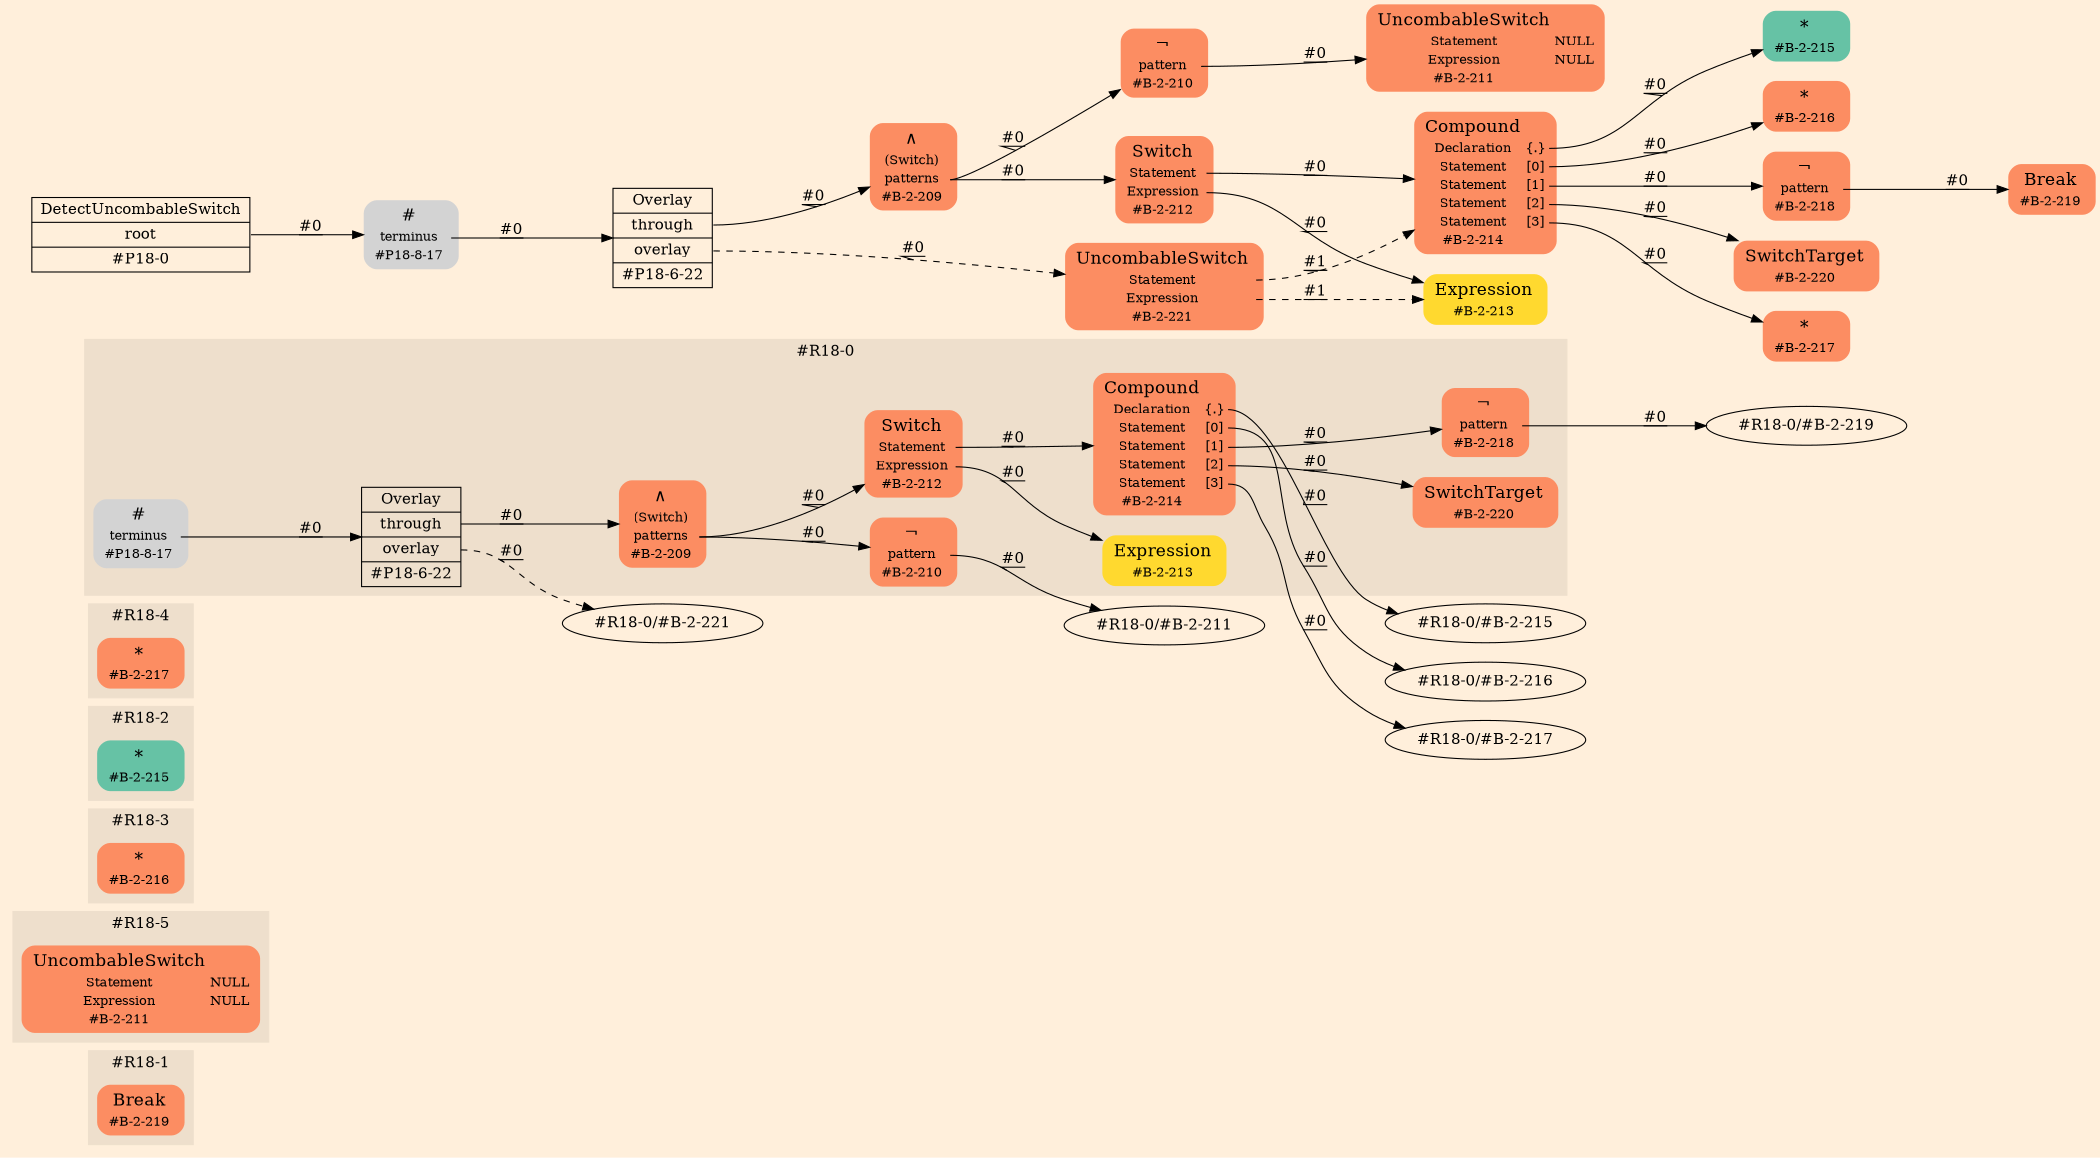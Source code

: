 digraph Inferno {
graph [
rankdir = "LR"
ranksep = 1.0
size = "14,20"
bgcolor = antiquewhite1
color = black
fontcolor = black
];
node [
];
subgraph "cluster#R18-1" {
label = "#R18-1"
style = "filled"
color = antiquewhite2
"#R18-1/#B-2-219" [
shape = "plaintext"
fillcolor = "/set28/2"
label = <<TABLE BORDER="0" CELLBORDER="0" CELLSPACING="0">
 <TR>
  <TD><FONT POINT-SIZE="16.0">Break</FONT></TD>
  <TD></TD>
 </TR>
 <TR>
  <TD>#B-2-219</TD>
  <TD PORT="port0"></TD>
 </TR>
</TABLE>>
style = "rounded,filled"
fontsize = "12"
];
}
subgraph "cluster#R18-5" {
label = "#R18-5"
style = "filled"
color = antiquewhite2
"#R18-5/#B-2-211" [
shape = "plaintext"
fillcolor = "/set28/2"
label = <<TABLE BORDER="0" CELLBORDER="0" CELLSPACING="0">
 <TR>
  <TD><FONT POINT-SIZE="16.0">UncombableSwitch</FONT></TD>
  <TD></TD>
 </TR>
 <TR>
  <TD>Statement</TD>
  <TD PORT="port0">NULL</TD>
 </TR>
 <TR>
  <TD>Expression</TD>
  <TD PORT="port1">NULL</TD>
 </TR>
 <TR>
  <TD>#B-2-211</TD>
  <TD PORT="port2"></TD>
 </TR>
</TABLE>>
style = "rounded,filled"
fontsize = "12"
];
}
subgraph "cluster#R18-3" {
label = "#R18-3"
style = "filled"
color = antiquewhite2
"#R18-3/#B-2-216" [
shape = "plaintext"
fillcolor = "/set28/2"
label = <<TABLE BORDER="0" CELLBORDER="0" CELLSPACING="0">
 <TR>
  <TD><FONT POINT-SIZE="16.0">*</FONT></TD>
  <TD></TD>
 </TR>
 <TR>
  <TD>#B-2-216</TD>
  <TD PORT="port0"></TD>
 </TR>
</TABLE>>
style = "rounded,filled"
fontsize = "12"
];
}
subgraph "cluster#R18-2" {
label = "#R18-2"
style = "filled"
color = antiquewhite2
"#R18-2/#B-2-215" [
shape = "plaintext"
fillcolor = "/set28/1"
label = <<TABLE BORDER="0" CELLBORDER="0" CELLSPACING="0">
 <TR>
  <TD><FONT POINT-SIZE="16.0">*</FONT></TD>
  <TD></TD>
 </TR>
 <TR>
  <TD>#B-2-215</TD>
  <TD PORT="port0"></TD>
 </TR>
</TABLE>>
style = "rounded,filled"
fontsize = "12"
];
}
subgraph "cluster#R18-4" {
label = "#R18-4"
style = "filled"
color = antiquewhite2
"#R18-4/#B-2-217" [
shape = "plaintext"
fillcolor = "/set28/2"
label = <<TABLE BORDER="0" CELLBORDER="0" CELLSPACING="0">
 <TR>
  <TD><FONT POINT-SIZE="16.0">*</FONT></TD>
  <TD></TD>
 </TR>
 <TR>
  <TD>#B-2-217</TD>
  <TD PORT="port0"></TD>
 </TR>
</TABLE>>
style = "rounded,filled"
fontsize = "12"
];
}
subgraph "cluster#R18-0" {
label = "#R18-0"
style = "filled"
color = antiquewhite2
"#R18-0/#B-2-213" [
shape = "plaintext"
fillcolor = "/set28/6"
label = <<TABLE BORDER="0" CELLBORDER="0" CELLSPACING="0">
 <TR>
  <TD><FONT POINT-SIZE="16.0">Expression</FONT></TD>
  <TD></TD>
 </TR>
 <TR>
  <TD>#B-2-213</TD>
  <TD PORT="port0"></TD>
 </TR>
</TABLE>>
style = "rounded,filled"
fontsize = "12"
];
"#R18-0/#P18-6-22" [
shape = "record"
fillcolor = antiquewhite2
label = "<fixed> Overlay | <port0> through | <port1> overlay | <port2> #P18-6-22"
style = "filled"
fontsize = "14"
color = black
fontcolor = black
];
"#R18-0/#B-2-220" [
shape = "plaintext"
fillcolor = "/set28/2"
label = <<TABLE BORDER="0" CELLBORDER="0" CELLSPACING="0">
 <TR>
  <TD><FONT POINT-SIZE="16.0">SwitchTarget</FONT></TD>
  <TD></TD>
 </TR>
 <TR>
  <TD>#B-2-220</TD>
  <TD PORT="port0"></TD>
 </TR>
</TABLE>>
style = "rounded,filled"
fontsize = "12"
];
"#R18-0/#B-2-218" [
shape = "plaintext"
fillcolor = "/set28/2"
label = <<TABLE BORDER="0" CELLBORDER="0" CELLSPACING="0">
 <TR>
  <TD><FONT POINT-SIZE="16.0">¬</FONT></TD>
  <TD></TD>
 </TR>
 <TR>
  <TD>pattern</TD>
  <TD PORT="port0"></TD>
 </TR>
 <TR>
  <TD>#B-2-218</TD>
  <TD PORT="port1"></TD>
 </TR>
</TABLE>>
style = "rounded,filled"
fontsize = "12"
];
"#R18-0/#P18-8-17" [
shape = "plaintext"
label = <<TABLE BORDER="0" CELLBORDER="0" CELLSPACING="0">
 <TR>
  <TD><FONT POINT-SIZE="16.0">#</FONT></TD>
  <TD></TD>
 </TR>
 <TR>
  <TD>terminus</TD>
  <TD PORT="port0"></TD>
 </TR>
 <TR>
  <TD>#P18-8-17</TD>
  <TD PORT="port1"></TD>
 </TR>
</TABLE>>
style = "rounded,filled"
fontsize = "12"
];
"#R18-0/#B-2-209" [
shape = "plaintext"
fillcolor = "/set28/2"
label = <<TABLE BORDER="0" CELLBORDER="0" CELLSPACING="0">
 <TR>
  <TD><FONT POINT-SIZE="16.0">∧</FONT></TD>
  <TD></TD>
 </TR>
 <TR>
  <TD>(Switch)</TD>
  <TD PORT="port0"></TD>
 </TR>
 <TR>
  <TD>patterns</TD>
  <TD PORT="port1"></TD>
 </TR>
 <TR>
  <TD>#B-2-209</TD>
  <TD PORT="port2"></TD>
 </TR>
</TABLE>>
style = "rounded,filled"
fontsize = "12"
];
"#R18-0/#B-2-210" [
shape = "plaintext"
fillcolor = "/set28/2"
label = <<TABLE BORDER="0" CELLBORDER="0" CELLSPACING="0">
 <TR>
  <TD><FONT POINT-SIZE="16.0">¬</FONT></TD>
  <TD></TD>
 </TR>
 <TR>
  <TD>pattern</TD>
  <TD PORT="port0"></TD>
 </TR>
 <TR>
  <TD>#B-2-210</TD>
  <TD PORT="port1"></TD>
 </TR>
</TABLE>>
style = "rounded,filled"
fontsize = "12"
];
"#R18-0/#B-2-212" [
shape = "plaintext"
fillcolor = "/set28/2"
label = <<TABLE BORDER="0" CELLBORDER="0" CELLSPACING="0">
 <TR>
  <TD><FONT POINT-SIZE="16.0">Switch</FONT></TD>
  <TD></TD>
 </TR>
 <TR>
  <TD>Statement</TD>
  <TD PORT="port0"></TD>
 </TR>
 <TR>
  <TD>Expression</TD>
  <TD PORT="port1"></TD>
 </TR>
 <TR>
  <TD>#B-2-212</TD>
  <TD PORT="port2"></TD>
 </TR>
</TABLE>>
style = "rounded,filled"
fontsize = "12"
];
"#R18-0/#B-2-214" [
shape = "plaintext"
fillcolor = "/set28/2"
label = <<TABLE BORDER="0" CELLBORDER="0" CELLSPACING="0">
 <TR>
  <TD><FONT POINT-SIZE="16.0">Compound</FONT></TD>
  <TD></TD>
 </TR>
 <TR>
  <TD>Declaration</TD>
  <TD PORT="port0">{.}</TD>
 </TR>
 <TR>
  <TD>Statement</TD>
  <TD PORT="port1">[0]</TD>
 </TR>
 <TR>
  <TD>Statement</TD>
  <TD PORT="port2">[1]</TD>
 </TR>
 <TR>
  <TD>Statement</TD>
  <TD PORT="port3">[2]</TD>
 </TR>
 <TR>
  <TD>Statement</TD>
  <TD PORT="port4">[3]</TD>
 </TR>
 <TR>
  <TD>#B-2-214</TD>
  <TD PORT="port5"></TD>
 </TR>
</TABLE>>
style = "rounded,filled"
fontsize = "12"
];
}
"CR#P18-0" [
shape = "record"
fillcolor = antiquewhite1
label = "<fixed> DetectUncombableSwitch | <port0> root | <port1> #P18-0"
style = "filled"
fontsize = "14"
color = black
fontcolor = black
];
"#P18-8-17" [
shape = "plaintext"
label = <<TABLE BORDER="0" CELLBORDER="0" CELLSPACING="0">
 <TR>
  <TD><FONT POINT-SIZE="16.0">#</FONT></TD>
  <TD></TD>
 </TR>
 <TR>
  <TD>terminus</TD>
  <TD PORT="port0"></TD>
 </TR>
 <TR>
  <TD>#P18-8-17</TD>
  <TD PORT="port1"></TD>
 </TR>
</TABLE>>
style = "rounded,filled"
fontsize = "12"
];
"#P18-6-22" [
shape = "record"
fillcolor = antiquewhite1
label = "<fixed> Overlay | <port0> through | <port1> overlay | <port2> #P18-6-22"
style = "filled"
fontsize = "14"
color = black
fontcolor = black
];
"#B-2-209" [
shape = "plaintext"
fillcolor = "/set28/2"
label = <<TABLE BORDER="0" CELLBORDER="0" CELLSPACING="0">
 <TR>
  <TD><FONT POINT-SIZE="16.0">∧</FONT></TD>
  <TD></TD>
 </TR>
 <TR>
  <TD>(Switch)</TD>
  <TD PORT="port0"></TD>
 </TR>
 <TR>
  <TD>patterns</TD>
  <TD PORT="port1"></TD>
 </TR>
 <TR>
  <TD>#B-2-209</TD>
  <TD PORT="port2"></TD>
 </TR>
</TABLE>>
style = "rounded,filled"
fontsize = "12"
];
"#B-2-210" [
shape = "plaintext"
fillcolor = "/set28/2"
label = <<TABLE BORDER="0" CELLBORDER="0" CELLSPACING="0">
 <TR>
  <TD><FONT POINT-SIZE="16.0">¬</FONT></TD>
  <TD></TD>
 </TR>
 <TR>
  <TD>pattern</TD>
  <TD PORT="port0"></TD>
 </TR>
 <TR>
  <TD>#B-2-210</TD>
  <TD PORT="port1"></TD>
 </TR>
</TABLE>>
style = "rounded,filled"
fontsize = "12"
];
"#B-2-211" [
shape = "plaintext"
fillcolor = "/set28/2"
label = <<TABLE BORDER="0" CELLBORDER="0" CELLSPACING="0">
 <TR>
  <TD><FONT POINT-SIZE="16.0">UncombableSwitch</FONT></TD>
  <TD></TD>
 </TR>
 <TR>
  <TD>Statement</TD>
  <TD PORT="port0">NULL</TD>
 </TR>
 <TR>
  <TD>Expression</TD>
  <TD PORT="port1">NULL</TD>
 </TR>
 <TR>
  <TD>#B-2-211</TD>
  <TD PORT="port2"></TD>
 </TR>
</TABLE>>
style = "rounded,filled"
fontsize = "12"
];
"#B-2-212" [
shape = "plaintext"
fillcolor = "/set28/2"
label = <<TABLE BORDER="0" CELLBORDER="0" CELLSPACING="0">
 <TR>
  <TD><FONT POINT-SIZE="16.0">Switch</FONT></TD>
  <TD></TD>
 </TR>
 <TR>
  <TD>Statement</TD>
  <TD PORT="port0"></TD>
 </TR>
 <TR>
  <TD>Expression</TD>
  <TD PORT="port1"></TD>
 </TR>
 <TR>
  <TD>#B-2-212</TD>
  <TD PORT="port2"></TD>
 </TR>
</TABLE>>
style = "rounded,filled"
fontsize = "12"
];
"#B-2-214" [
shape = "plaintext"
fillcolor = "/set28/2"
label = <<TABLE BORDER="0" CELLBORDER="0" CELLSPACING="0">
 <TR>
  <TD><FONT POINT-SIZE="16.0">Compound</FONT></TD>
  <TD></TD>
 </TR>
 <TR>
  <TD>Declaration</TD>
  <TD PORT="port0">{.}</TD>
 </TR>
 <TR>
  <TD>Statement</TD>
  <TD PORT="port1">[0]</TD>
 </TR>
 <TR>
  <TD>Statement</TD>
  <TD PORT="port2">[1]</TD>
 </TR>
 <TR>
  <TD>Statement</TD>
  <TD PORT="port3">[2]</TD>
 </TR>
 <TR>
  <TD>Statement</TD>
  <TD PORT="port4">[3]</TD>
 </TR>
 <TR>
  <TD>#B-2-214</TD>
  <TD PORT="port5"></TD>
 </TR>
</TABLE>>
style = "rounded,filled"
fontsize = "12"
];
"#B-2-215" [
shape = "plaintext"
fillcolor = "/set28/1"
label = <<TABLE BORDER="0" CELLBORDER="0" CELLSPACING="0">
 <TR>
  <TD><FONT POINT-SIZE="16.0">*</FONT></TD>
  <TD></TD>
 </TR>
 <TR>
  <TD>#B-2-215</TD>
  <TD PORT="port0"></TD>
 </TR>
</TABLE>>
style = "rounded,filled"
fontsize = "12"
];
"#B-2-216" [
shape = "plaintext"
fillcolor = "/set28/2"
label = <<TABLE BORDER="0" CELLBORDER="0" CELLSPACING="0">
 <TR>
  <TD><FONT POINT-SIZE="16.0">*</FONT></TD>
  <TD></TD>
 </TR>
 <TR>
  <TD>#B-2-216</TD>
  <TD PORT="port0"></TD>
 </TR>
</TABLE>>
style = "rounded,filled"
fontsize = "12"
];
"#B-2-218" [
shape = "plaintext"
fillcolor = "/set28/2"
label = <<TABLE BORDER="0" CELLBORDER="0" CELLSPACING="0">
 <TR>
  <TD><FONT POINT-SIZE="16.0">¬</FONT></TD>
  <TD></TD>
 </TR>
 <TR>
  <TD>pattern</TD>
  <TD PORT="port0"></TD>
 </TR>
 <TR>
  <TD>#B-2-218</TD>
  <TD PORT="port1"></TD>
 </TR>
</TABLE>>
style = "rounded,filled"
fontsize = "12"
];
"#B-2-219" [
shape = "plaintext"
fillcolor = "/set28/2"
label = <<TABLE BORDER="0" CELLBORDER="0" CELLSPACING="0">
 <TR>
  <TD><FONT POINT-SIZE="16.0">Break</FONT></TD>
  <TD></TD>
 </TR>
 <TR>
  <TD>#B-2-219</TD>
  <TD PORT="port0"></TD>
 </TR>
</TABLE>>
style = "rounded,filled"
fontsize = "12"
];
"#B-2-220" [
shape = "plaintext"
fillcolor = "/set28/2"
label = <<TABLE BORDER="0" CELLBORDER="0" CELLSPACING="0">
 <TR>
  <TD><FONT POINT-SIZE="16.0">SwitchTarget</FONT></TD>
  <TD></TD>
 </TR>
 <TR>
  <TD>#B-2-220</TD>
  <TD PORT="port0"></TD>
 </TR>
</TABLE>>
style = "rounded,filled"
fontsize = "12"
];
"#B-2-217" [
shape = "plaintext"
fillcolor = "/set28/2"
label = <<TABLE BORDER="0" CELLBORDER="0" CELLSPACING="0">
 <TR>
  <TD><FONT POINT-SIZE="16.0">*</FONT></TD>
  <TD></TD>
 </TR>
 <TR>
  <TD>#B-2-217</TD>
  <TD PORT="port0"></TD>
 </TR>
</TABLE>>
style = "rounded,filled"
fontsize = "12"
];
"#B-2-213" [
shape = "plaintext"
fillcolor = "/set28/6"
label = <<TABLE BORDER="0" CELLBORDER="0" CELLSPACING="0">
 <TR>
  <TD><FONT POINT-SIZE="16.0">Expression</FONT></TD>
  <TD></TD>
 </TR>
 <TR>
  <TD>#B-2-213</TD>
  <TD PORT="port0"></TD>
 </TR>
</TABLE>>
style = "rounded,filled"
fontsize = "12"
];
"#B-2-221" [
shape = "plaintext"
fillcolor = "/set28/2"
label = <<TABLE BORDER="0" CELLBORDER="0" CELLSPACING="0">
 <TR>
  <TD><FONT POINT-SIZE="16.0">UncombableSwitch</FONT></TD>
  <TD></TD>
 </TR>
 <TR>
  <TD>Statement</TD>
  <TD PORT="port0"></TD>
 </TR>
 <TR>
  <TD>Expression</TD>
  <TD PORT="port1"></TD>
 </TR>
 <TR>
  <TD>#B-2-221</TD>
  <TD PORT="port2"></TD>
 </TR>
</TABLE>>
style = "rounded,filled"
fontsize = "12"
];
"CR#P18-0":port0 -> "#P18-8-17" [style="solid"
label = "#0"
decorate = true
color = black
fontcolor = black
];
"#P18-8-17":port0 -> "#P18-6-22" [style="solid"
label = "#0"
decorate = true
color = black
fontcolor = black
];
"#P18-6-22":port0 -> "#B-2-209" [style="solid"
label = "#0"
decorate = true
color = black
fontcolor = black
];
"#P18-6-22":port1 -> "#B-2-221" [style="dashed"
label = "#0"
decorate = true
color = black
fontcolor = black
];
"#B-2-209":port1 -> "#B-2-210" [style="solid"
label = "#0"
decorate = true
color = black
fontcolor = black
];
"#B-2-209":port1 -> "#B-2-212" [style="solid"
label = "#0"
decorate = true
color = black
fontcolor = black
];
"#B-2-210":port0 -> "#B-2-211" [style="solid"
label = "#0"
decorate = true
color = black
fontcolor = black
];
"#B-2-212":port0 -> "#B-2-214" [style="solid"
label = "#0"
decorate = true
color = black
fontcolor = black
];
"#B-2-212":port1 -> "#B-2-213" [style="solid"
label = "#0"
decorate = true
color = black
fontcolor = black
];
"#B-2-214":port0 -> "#B-2-215" [style="solid"
label = "#0"
decorate = true
color = black
fontcolor = black
];
"#B-2-214":port1 -> "#B-2-216" [style="solid"
label = "#0"
decorate = true
color = black
fontcolor = black
];
"#B-2-214":port2 -> "#B-2-218" [style="solid"
label = "#0"
decorate = true
color = black
fontcolor = black
];
"#B-2-214":port3 -> "#B-2-220" [style="solid"
label = "#0"
decorate = true
color = black
fontcolor = black
];
"#B-2-214":port4 -> "#B-2-217" [style="solid"
label = "#0"
decorate = true
color = black
fontcolor = black
];
"#B-2-218":port0 -> "#B-2-219" [style="solid"
label = "#0"
decorate = true
color = black
fontcolor = black
];
"#B-2-221":port0 -> "#B-2-214" [style="dashed"
label = "#1"
decorate = true
color = black
fontcolor = black
];
"#B-2-221":port1 -> "#B-2-213" [style="dashed"
label = "#1"
decorate = true
color = black
fontcolor = black
];
"#R18-0/#P18-6-22":port0 -> "#R18-0/#B-2-209" [style="solid"
label = "#0"
decorate = true
color = black
fontcolor = black
];
"#R18-0/#P18-6-22":port1 -> "#R18-0/#B-2-221" [style="dashed"
label = "#0"
decorate = true
color = black
fontcolor = black
];
"#R18-0/#B-2-218":port0 -> "#R18-0/#B-2-219" [style="solid"
label = "#0"
decorate = true
color = black
fontcolor = black
];
"#R18-0/#P18-8-17":port0 -> "#R18-0/#P18-6-22" [style="solid"
label = "#0"
decorate = true
color = black
fontcolor = black
];
"#R18-0/#B-2-209":port1 -> "#R18-0/#B-2-210" [style="solid"
label = "#0"
decorate = true
color = black
fontcolor = black
];
"#R18-0/#B-2-209":port1 -> "#R18-0/#B-2-212" [style="solid"
label = "#0"
decorate = true
color = black
fontcolor = black
];
"#R18-0/#B-2-210":port0 -> "#R18-0/#B-2-211" [style="solid"
label = "#0"
decorate = true
color = black
fontcolor = black
];
"#R18-0/#B-2-212":port0 -> "#R18-0/#B-2-214" [style="solid"
label = "#0"
decorate = true
color = black
fontcolor = black
];
"#R18-0/#B-2-212":port1 -> "#R18-0/#B-2-213" [style="solid"
label = "#0"
decorate = true
color = black
fontcolor = black
];
"#R18-0/#B-2-214":port0 -> "#R18-0/#B-2-215" [style="solid"
label = "#0"
decorate = true
color = black
fontcolor = black
];
"#R18-0/#B-2-214":port1 -> "#R18-0/#B-2-216" [style="solid"
label = "#0"
decorate = true
color = black
fontcolor = black
];
"#R18-0/#B-2-214":port2 -> "#R18-0/#B-2-218" [style="solid"
label = "#0"
decorate = true
color = black
fontcolor = black
];
"#R18-0/#B-2-214":port3 -> "#R18-0/#B-2-220" [style="solid"
label = "#0"
decorate = true
color = black
fontcolor = black
];
"#R18-0/#B-2-214":port4 -> "#R18-0/#B-2-217" [style="solid"
label = "#0"
decorate = true
color = black
fontcolor = black
];
}
